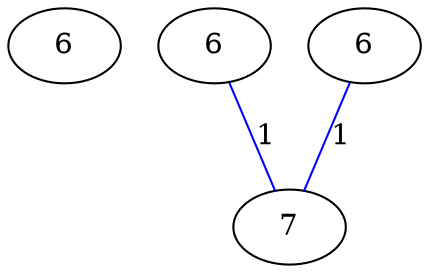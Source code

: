 graph G {
	0 [label="6"];
	1 [label="6"];
	2 [label="6"];
	3 [label="7"];
	1 -- 3 [label="1", color=blue];
	2 -- 3 [label="1", color=blue];
}
